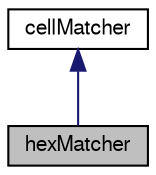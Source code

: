 digraph "hexMatcher"
{
  bgcolor="transparent";
  edge [fontname="FreeSans",fontsize="10",labelfontname="FreeSans",labelfontsize="10"];
  node [fontname="FreeSans",fontsize="10",shape=record];
  Node1 [label="hexMatcher",height=0.2,width=0.4,color="black", fillcolor="grey75", style="filled" fontcolor="black"];
  Node2 -> Node1 [dir="back",color="midnightblue",fontsize="10",style="solid",fontname="FreeSans"];
  Node2 [label="cellMatcher",height=0.2,width=0.4,color="black",URL="$a00206.html",tooltip="Base class for cellshape matchers (hexMatch, prismMatch, etc.). These are classes which given a mesh ..."];
}
